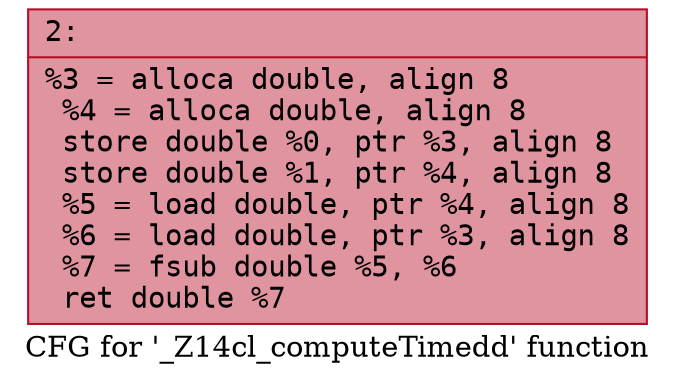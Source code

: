digraph "CFG for '_Z14cl_computeTimedd' function" {
	label="CFG for '_Z14cl_computeTimedd' function";

	Node0x600003304690 [shape=record,color="#b70d28ff", style=filled, fillcolor="#b70d2870" fontname="Courier",label="{2:\l|  %3 = alloca double, align 8\l  %4 = alloca double, align 8\l  store double %0, ptr %3, align 8\l  store double %1, ptr %4, align 8\l  %5 = load double, ptr %4, align 8\l  %6 = load double, ptr %3, align 8\l  %7 = fsub double %5, %6\l  ret double %7\l}"];
}
